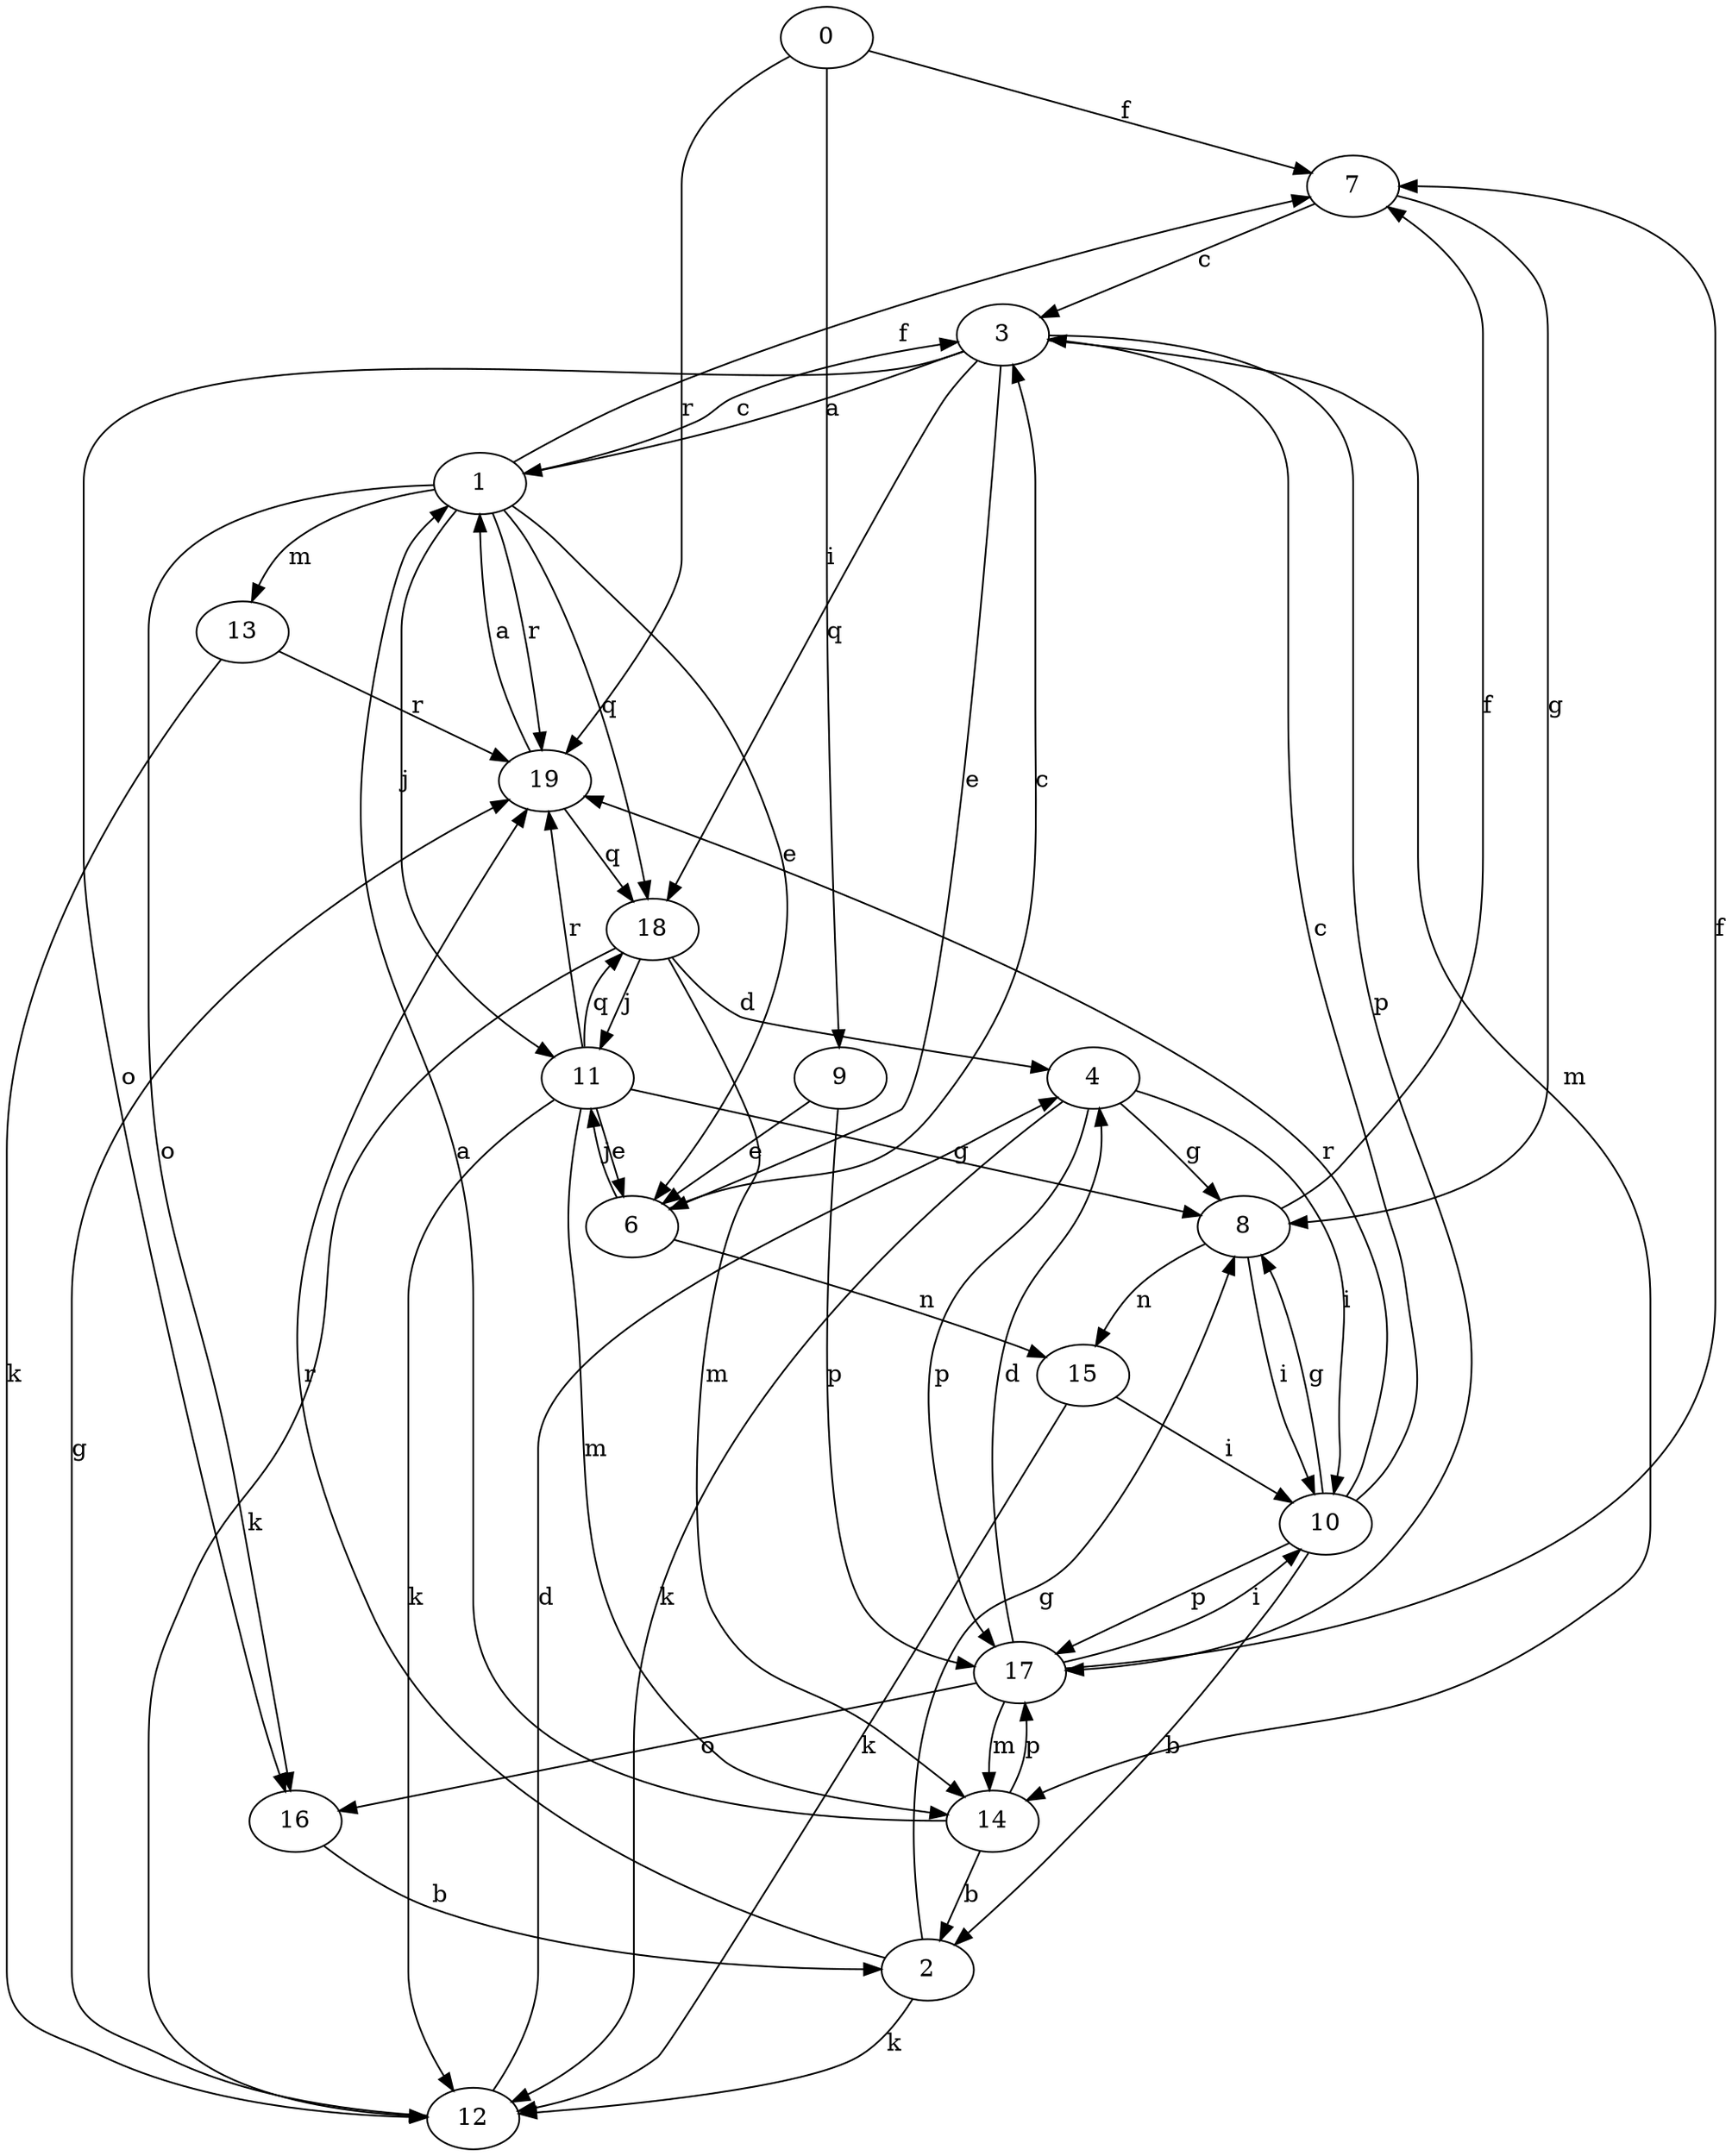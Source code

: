 strict digraph  {
0;
1;
2;
3;
4;
6;
7;
8;
9;
10;
11;
12;
13;
14;
15;
16;
17;
18;
19;
0 -> 7  [label=f];
0 -> 9  [label=i];
0 -> 19  [label=r];
1 -> 3  [label=c];
1 -> 6  [label=e];
1 -> 7  [label=f];
1 -> 11  [label=j];
1 -> 13  [label=m];
1 -> 16  [label=o];
1 -> 18  [label=q];
1 -> 19  [label=r];
2 -> 8  [label=g];
2 -> 12  [label=k];
2 -> 19  [label=r];
3 -> 1  [label=a];
3 -> 6  [label=e];
3 -> 14  [label=m];
3 -> 16  [label=o];
3 -> 17  [label=p];
3 -> 18  [label=q];
4 -> 8  [label=g];
4 -> 10  [label=i];
4 -> 12  [label=k];
4 -> 17  [label=p];
6 -> 3  [label=c];
6 -> 11  [label=j];
6 -> 15  [label=n];
7 -> 3  [label=c];
7 -> 8  [label=g];
8 -> 7  [label=f];
8 -> 10  [label=i];
8 -> 15  [label=n];
9 -> 6  [label=e];
9 -> 17  [label=p];
10 -> 2  [label=b];
10 -> 3  [label=c];
10 -> 8  [label=g];
10 -> 17  [label=p];
10 -> 19  [label=r];
11 -> 6  [label=e];
11 -> 8  [label=g];
11 -> 12  [label=k];
11 -> 14  [label=m];
11 -> 18  [label=q];
11 -> 19  [label=r];
12 -> 4  [label=d];
12 -> 19  [label=g];
13 -> 12  [label=k];
13 -> 19  [label=r];
14 -> 1  [label=a];
14 -> 2  [label=b];
14 -> 17  [label=p];
15 -> 10  [label=i];
15 -> 12  [label=k];
16 -> 2  [label=b];
17 -> 4  [label=d];
17 -> 7  [label=f];
17 -> 10  [label=i];
17 -> 14  [label=m];
17 -> 16  [label=o];
18 -> 4  [label=d];
18 -> 11  [label=j];
18 -> 12  [label=k];
18 -> 14  [label=m];
19 -> 1  [label=a];
19 -> 18  [label=q];
}
